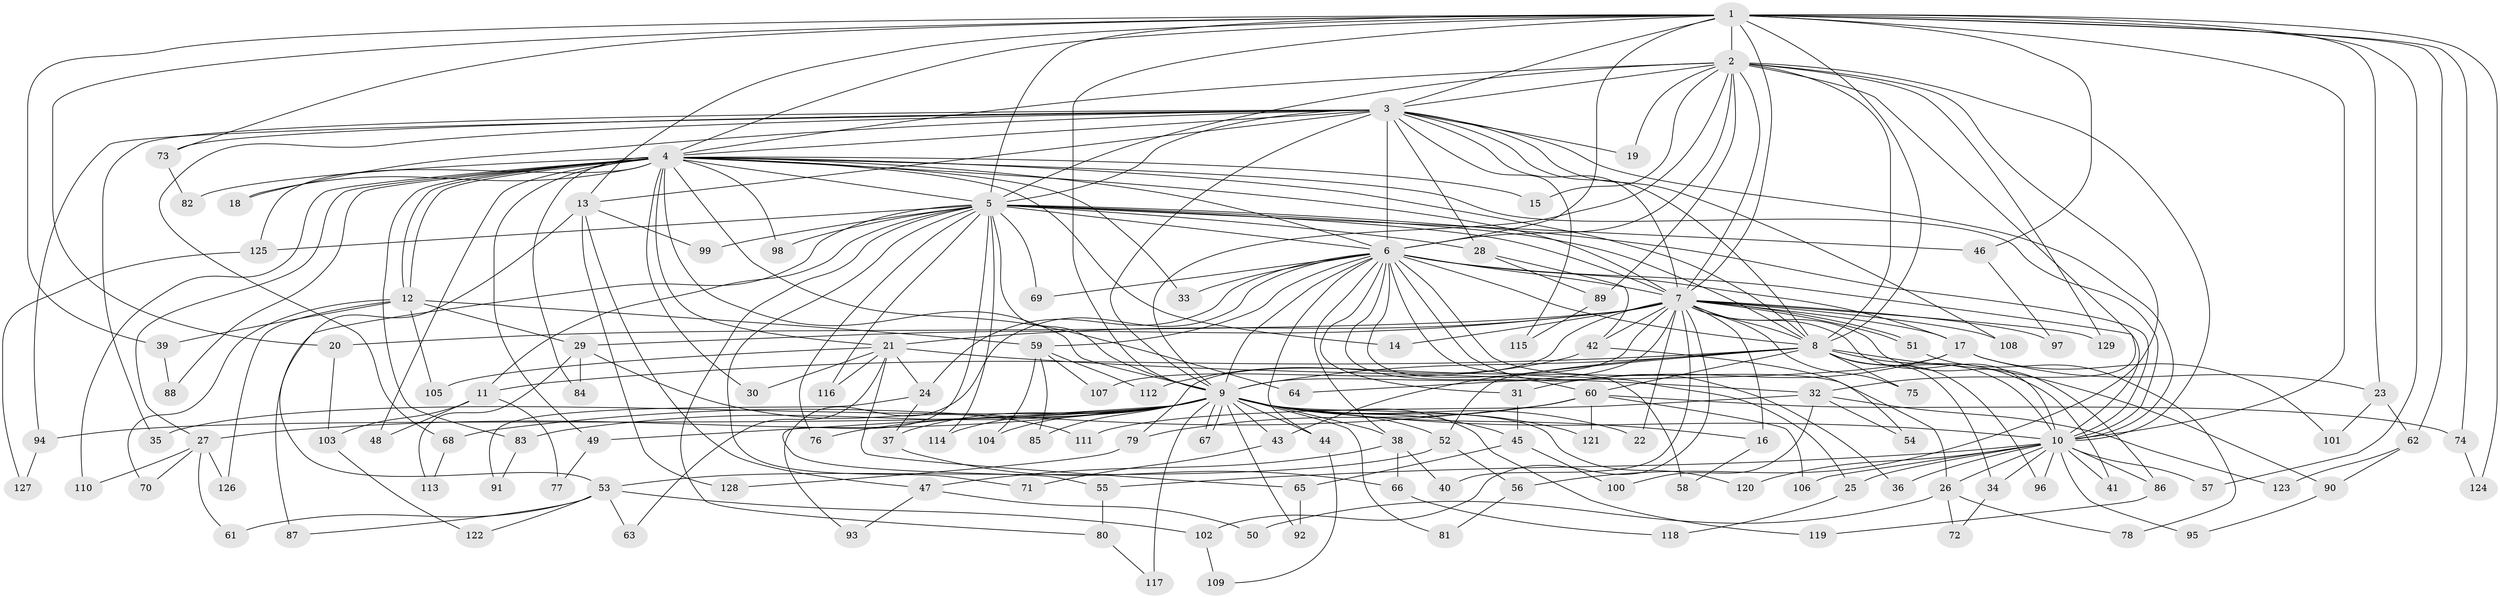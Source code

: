 // coarse degree distribution, {16: 0.012987012987012988, 15: 0.012987012987012988, 18: 0.012987012987012988, 30: 0.012987012987012988, 20: 0.025974025974025976, 26: 0.012987012987012988, 28: 0.012987012987012988, 17: 0.012987012987012988, 8: 0.012987012987012988, 2: 0.4025974025974026, 3: 0.24675324675324675, 5: 0.06493506493506493, 4: 0.09090909090909091, 7: 0.012987012987012988, 6: 0.025974025974025976, 10: 0.012987012987012988, 1: 0.012987012987012988}
// Generated by graph-tools (version 1.1) at 2025/17/03/04/25 18:17:55]
// undirected, 129 vertices, 283 edges
graph export_dot {
graph [start="1"]
  node [color=gray90,style=filled];
  1;
  2;
  3;
  4;
  5;
  6;
  7;
  8;
  9;
  10;
  11;
  12;
  13;
  14;
  15;
  16;
  17;
  18;
  19;
  20;
  21;
  22;
  23;
  24;
  25;
  26;
  27;
  28;
  29;
  30;
  31;
  32;
  33;
  34;
  35;
  36;
  37;
  38;
  39;
  40;
  41;
  42;
  43;
  44;
  45;
  46;
  47;
  48;
  49;
  50;
  51;
  52;
  53;
  54;
  55;
  56;
  57;
  58;
  59;
  60;
  61;
  62;
  63;
  64;
  65;
  66;
  67;
  68;
  69;
  70;
  71;
  72;
  73;
  74;
  75;
  76;
  77;
  78;
  79;
  80;
  81;
  82;
  83;
  84;
  85;
  86;
  87;
  88;
  89;
  90;
  91;
  92;
  93;
  94;
  95;
  96;
  97;
  98;
  99;
  100;
  101;
  102;
  103;
  104;
  105;
  106;
  107;
  108;
  109;
  110;
  111;
  112;
  113;
  114;
  115;
  116;
  117;
  118;
  119;
  120;
  121;
  122;
  123;
  124;
  125;
  126;
  127;
  128;
  129;
  1 -- 2;
  1 -- 3;
  1 -- 4;
  1 -- 5;
  1 -- 6;
  1 -- 7;
  1 -- 8;
  1 -- 9;
  1 -- 10;
  1 -- 13;
  1 -- 20;
  1 -- 23;
  1 -- 39;
  1 -- 46;
  1 -- 57;
  1 -- 62;
  1 -- 73;
  1 -- 74;
  1 -- 124;
  2 -- 3;
  2 -- 4;
  2 -- 5;
  2 -- 6;
  2 -- 7;
  2 -- 8;
  2 -- 9;
  2 -- 10;
  2 -- 15;
  2 -- 19;
  2 -- 32;
  2 -- 56;
  2 -- 89;
  2 -- 129;
  3 -- 4;
  3 -- 5;
  3 -- 6;
  3 -- 7;
  3 -- 8;
  3 -- 9;
  3 -- 10;
  3 -- 13;
  3 -- 18;
  3 -- 19;
  3 -- 28;
  3 -- 35;
  3 -- 68;
  3 -- 73;
  3 -- 94;
  3 -- 108;
  3 -- 115;
  4 -- 5;
  4 -- 6;
  4 -- 7;
  4 -- 8;
  4 -- 9;
  4 -- 10;
  4 -- 12;
  4 -- 12;
  4 -- 14;
  4 -- 15;
  4 -- 18;
  4 -- 21;
  4 -- 27;
  4 -- 30;
  4 -- 33;
  4 -- 48;
  4 -- 49;
  4 -- 64;
  4 -- 82;
  4 -- 83;
  4 -- 84;
  4 -- 88;
  4 -- 98;
  4 -- 110;
  4 -- 125;
  5 -- 6;
  5 -- 7;
  5 -- 8;
  5 -- 9;
  5 -- 10;
  5 -- 11;
  5 -- 28;
  5 -- 46;
  5 -- 55;
  5 -- 69;
  5 -- 71;
  5 -- 76;
  5 -- 80;
  5 -- 87;
  5 -- 98;
  5 -- 99;
  5 -- 114;
  5 -- 116;
  5 -- 125;
  6 -- 7;
  6 -- 8;
  6 -- 9;
  6 -- 10;
  6 -- 17;
  6 -- 24;
  6 -- 25;
  6 -- 26;
  6 -- 31;
  6 -- 33;
  6 -- 36;
  6 -- 38;
  6 -- 44;
  6 -- 58;
  6 -- 59;
  6 -- 60;
  6 -- 69;
  6 -- 93;
  7 -- 8;
  7 -- 9;
  7 -- 10;
  7 -- 14;
  7 -- 16;
  7 -- 17;
  7 -- 20;
  7 -- 21;
  7 -- 22;
  7 -- 29;
  7 -- 40;
  7 -- 42;
  7 -- 51;
  7 -- 51;
  7 -- 75;
  7 -- 79;
  7 -- 86;
  7 -- 97;
  7 -- 102;
  7 -- 107;
  7 -- 108;
  7 -- 129;
  8 -- 9;
  8 -- 10;
  8 -- 11;
  8 -- 34;
  8 -- 41;
  8 -- 43;
  8 -- 52;
  8 -- 60;
  8 -- 75;
  8 -- 90;
  8 -- 96;
  9 -- 10;
  9 -- 16;
  9 -- 22;
  9 -- 27;
  9 -- 35;
  9 -- 37;
  9 -- 38;
  9 -- 43;
  9 -- 44;
  9 -- 45;
  9 -- 49;
  9 -- 52;
  9 -- 67;
  9 -- 67;
  9 -- 76;
  9 -- 81;
  9 -- 83;
  9 -- 85;
  9 -- 92;
  9 -- 94;
  9 -- 104;
  9 -- 114;
  9 -- 117;
  9 -- 119;
  9 -- 120;
  9 -- 121;
  10 -- 25;
  10 -- 26;
  10 -- 34;
  10 -- 36;
  10 -- 41;
  10 -- 55;
  10 -- 57;
  10 -- 86;
  10 -- 95;
  10 -- 96;
  10 -- 106;
  10 -- 120;
  11 -- 48;
  11 -- 77;
  11 -- 103;
  12 -- 29;
  12 -- 39;
  12 -- 59;
  12 -- 70;
  12 -- 105;
  12 -- 126;
  13 -- 47;
  13 -- 53;
  13 -- 99;
  13 -- 128;
  16 -- 58;
  17 -- 23;
  17 -- 31;
  17 -- 64;
  17 -- 101;
  20 -- 103;
  21 -- 24;
  21 -- 30;
  21 -- 32;
  21 -- 63;
  21 -- 65;
  21 -- 105;
  21 -- 116;
  23 -- 62;
  23 -- 101;
  24 -- 37;
  24 -- 91;
  25 -- 118;
  26 -- 50;
  26 -- 72;
  26 -- 78;
  27 -- 61;
  27 -- 70;
  27 -- 110;
  27 -- 126;
  28 -- 42;
  28 -- 89;
  29 -- 84;
  29 -- 111;
  29 -- 113;
  31 -- 45;
  32 -- 54;
  32 -- 100;
  32 -- 111;
  32 -- 123;
  34 -- 72;
  37 -- 66;
  38 -- 40;
  38 -- 47;
  38 -- 66;
  39 -- 88;
  42 -- 54;
  42 -- 112;
  43 -- 71;
  44 -- 109;
  45 -- 65;
  45 -- 100;
  46 -- 97;
  47 -- 50;
  47 -- 93;
  49 -- 77;
  51 -- 78;
  52 -- 53;
  52 -- 56;
  53 -- 61;
  53 -- 63;
  53 -- 87;
  53 -- 102;
  53 -- 122;
  55 -- 80;
  56 -- 81;
  59 -- 85;
  59 -- 104;
  59 -- 107;
  59 -- 112;
  60 -- 68;
  60 -- 74;
  60 -- 79;
  60 -- 106;
  60 -- 121;
  62 -- 90;
  62 -- 123;
  65 -- 92;
  66 -- 118;
  68 -- 113;
  73 -- 82;
  74 -- 124;
  79 -- 128;
  80 -- 117;
  83 -- 91;
  86 -- 119;
  89 -- 115;
  90 -- 95;
  94 -- 127;
  102 -- 109;
  103 -- 122;
  125 -- 127;
}

